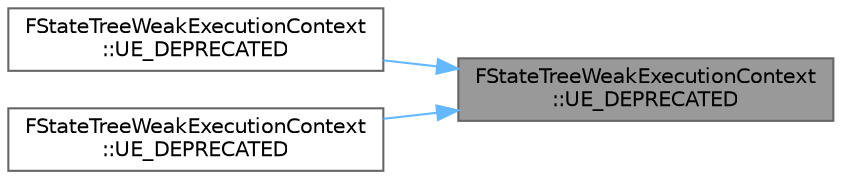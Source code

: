 digraph "FStateTreeWeakExecutionContext::UE_DEPRECATED"
{
 // INTERACTIVE_SVG=YES
 // LATEX_PDF_SIZE
  bgcolor="transparent";
  edge [fontname=Helvetica,fontsize=10,labelfontname=Helvetica,labelfontsize=10];
  node [fontname=Helvetica,fontsize=10,shape=box,height=0.2,width=0.4];
  rankdir="RL";
  Node1 [id="Node000001",label="FStateTreeWeakExecutionContext\l::UE_DEPRECATED",height=0.2,width=0.4,color="gray40", fillcolor="grey60", style="filled", fontcolor="black",tooltip=" "];
  Node1 -> Node2 [id="edge1_Node000001_Node000002",dir="back",color="steelblue1",style="solid",tooltip=" "];
  Node2 [id="Node000002",label="FStateTreeWeakExecutionContext\l::UE_DEPRECATED",height=0.2,width=0.4,color="grey40", fillcolor="white", style="filled",URL="$da/df4/structFStateTreeWeakExecutionContext.html#a2baee69b024144d2d490dc11bc7b7763",tooltip=" "];
  Node1 -> Node3 [id="edge2_Node000001_Node000003",dir="back",color="steelblue1",style="solid",tooltip=" "];
  Node3 [id="Node000003",label="FStateTreeWeakExecutionContext\l::UE_DEPRECATED",height=0.2,width=0.4,color="grey40", fillcolor="white", style="filled",URL="$da/df4/structFStateTreeWeakExecutionContext.html#a5166bbf0357bb25379a288b94a01d223",tooltip="Removes Delegate Listener."];
}

